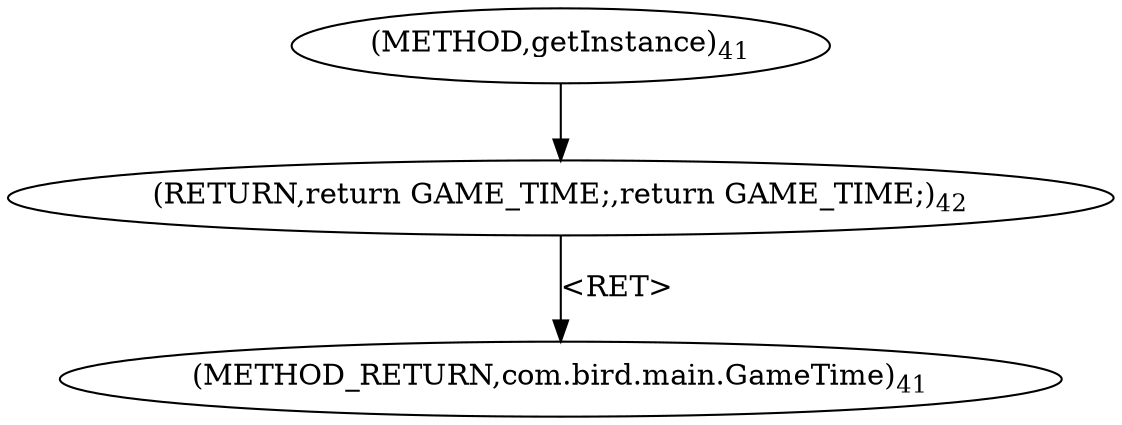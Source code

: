 digraph "getInstance" {  
"105" [label = <(METHOD,getInstance)<SUB>41</SUB>> ]
"113" [label = <(METHOD_RETURN,com.bird.main.GameTime)<SUB>41</SUB>> ]
"107" [label = <(RETURN,return GAME_TIME;,return GAME_TIME;)<SUB>42</SUB>> ]
  "107" -> "113"  [ label = "&lt;RET&gt;"] 
  "105" -> "107" 
}
